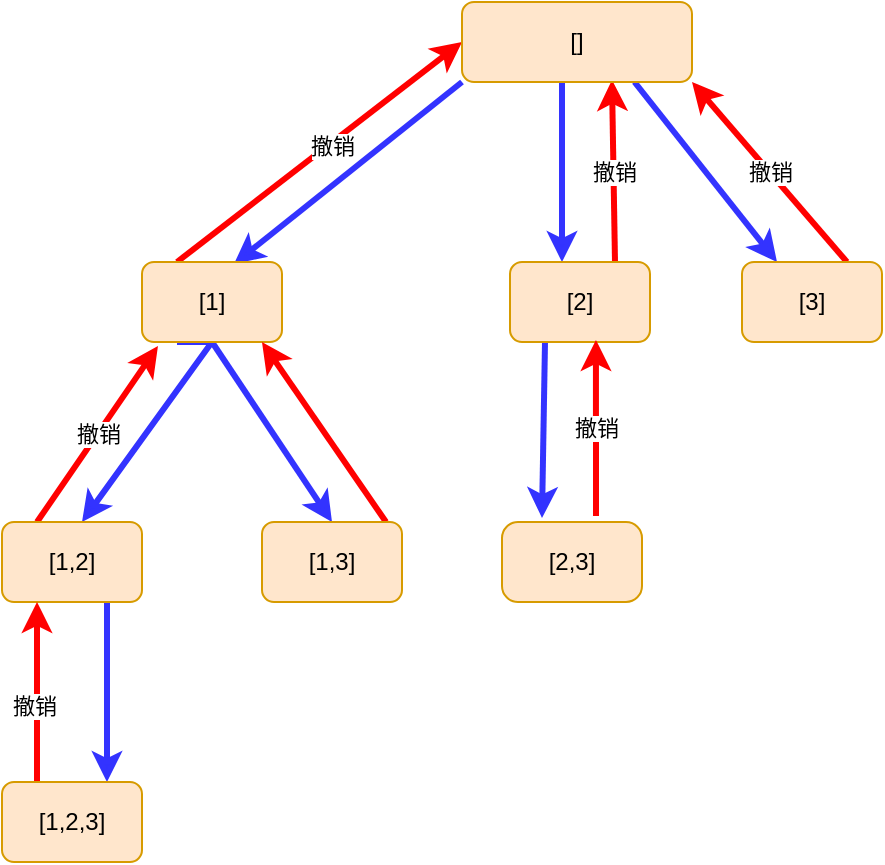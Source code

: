 <mxfile version="14.6.9" type="github">
  <diagram id="Xi1nn2PSi7JHGxvTq26Z" name="第 1 页">
    <mxGraphModel dx="946" dy="614" grid="1" gridSize="10" guides="1" tooltips="1" connect="1" arrows="1" fold="1" page="1" pageScale="1" pageWidth="827" pageHeight="1169" math="0" shadow="0">
      <root>
        <mxCell id="0" />
        <mxCell id="1" parent="0" />
        <mxCell id="uA_nEafnC_yzEDvQVYXw-4" style="orthogonalLoop=1;jettySize=auto;html=1;entryX=0.657;entryY=0.025;entryDx=0;entryDy=0;entryPerimeter=0;fillColor=#a20025;strokeColor=#3333FF;curved=1;strokeWidth=3;" edge="1" parent="1" target="uA_nEafnC_yzEDvQVYXw-11">
          <mxGeometry relative="1" as="geometry">
            <mxPoint x="210" y="186" as="targetPoint" />
            <mxPoint x="320" y="100" as="sourcePoint" />
          </mxGeometry>
        </mxCell>
        <mxCell id="uA_nEafnC_yzEDvQVYXw-5" style="edgeStyle=none;rounded=0;orthogonalLoop=1;jettySize=auto;html=1;exitX=1;exitY=0;exitDx=0;exitDy=0;exitPerimeter=0;strokeColor=#3333FF;strokeWidth=3;" edge="1" parent="1">
          <mxGeometry relative="1" as="geometry">
            <mxPoint x="370" y="190" as="targetPoint" />
            <mxPoint x="370" y="100" as="sourcePoint" />
            <Array as="points">
              <mxPoint x="370" y="190" />
            </Array>
          </mxGeometry>
        </mxCell>
        <mxCell id="uA_nEafnC_yzEDvQVYXw-6" style="edgeStyle=none;rounded=0;orthogonalLoop=1;jettySize=auto;html=1;exitX=0.75;exitY=1;exitDx=0;exitDy=0;strokeColor=#3333FF;strokeWidth=3;entryX=0.25;entryY=0;entryDx=0;entryDy=0;" edge="1" parent="1" source="uA_nEafnC_yzEDvQVYXw-37" target="uA_nEafnC_yzEDvQVYXw-13">
          <mxGeometry relative="1" as="geometry">
            <mxPoint x="478" y="180" as="targetPoint" />
            <mxPoint x="395" y="100" as="sourcePoint" />
          </mxGeometry>
        </mxCell>
        <mxCell id="uA_nEafnC_yzEDvQVYXw-14" style="edgeStyle=none;rounded=0;orthogonalLoop=1;jettySize=auto;html=1;exitX=0.25;exitY=1;exitDx=0;exitDy=0;fillColor=#008a00;strokeColor=#3333FF;strokeWidth=3;" edge="1" parent="1" source="uA_nEafnC_yzEDvQVYXw-11">
          <mxGeometry relative="1" as="geometry">
            <mxPoint x="130" y="320" as="targetPoint" />
            <Array as="points">
              <mxPoint x="195" y="230" />
            </Array>
          </mxGeometry>
        </mxCell>
        <mxCell id="uA_nEafnC_yzEDvQVYXw-17" style="edgeStyle=none;rounded=0;orthogonalLoop=1;jettySize=auto;html=1;exitX=0.5;exitY=1;exitDx=0;exitDy=0;entryX=0.5;entryY=0;entryDx=0;entryDy=0;strokeColor=#3333FF;strokeWidth=3;" edge="1" parent="1" source="uA_nEafnC_yzEDvQVYXw-11" target="uA_nEafnC_yzEDvQVYXw-18">
          <mxGeometry relative="1" as="geometry">
            <mxPoint x="280" y="320" as="targetPoint" />
          </mxGeometry>
        </mxCell>
        <mxCell id="uA_nEafnC_yzEDvQVYXw-31" style="edgeStyle=none;curved=1;orthogonalLoop=1;jettySize=auto;html=1;exitX=0.25;exitY=0;exitDx=0;exitDy=0;strokeColor=#FF0000;strokeWidth=3;" edge="1" parent="1" source="uA_nEafnC_yzEDvQVYXw-11">
          <mxGeometry relative="1" as="geometry">
            <mxPoint x="320" y="80" as="targetPoint" />
          </mxGeometry>
        </mxCell>
        <mxCell id="uA_nEafnC_yzEDvQVYXw-39" value="撤销" style="edgeLabel;html=1;align=center;verticalAlign=middle;resizable=0;points=[];" vertex="1" connectable="0" parent="uA_nEafnC_yzEDvQVYXw-31">
          <mxGeometry x="0.06" y="-2" relative="1" as="geometry">
            <mxPoint y="-1" as="offset" />
          </mxGeometry>
        </mxCell>
        <mxCell id="uA_nEafnC_yzEDvQVYXw-11" value="[1]" style="rounded=1;whiteSpace=wrap;html=1;fillColor=#ffe6cc;strokeColor=#d79b00;" vertex="1" parent="1">
          <mxGeometry x="160" y="190" width="70" height="40" as="geometry" />
        </mxCell>
        <mxCell id="uA_nEafnC_yzEDvQVYXw-19" style="edgeStyle=none;rounded=0;orthogonalLoop=1;jettySize=auto;html=1;exitX=0.25;exitY=1;exitDx=0;exitDy=0;strokeWidth=3;strokeColor=#3333FF;" edge="1" parent="1" source="uA_nEafnC_yzEDvQVYXw-12">
          <mxGeometry relative="1" as="geometry">
            <mxPoint x="360" y="318" as="targetPoint" />
          </mxGeometry>
        </mxCell>
        <mxCell id="uA_nEafnC_yzEDvQVYXw-33" value="撤销" style="edgeStyle=none;curved=1;orthogonalLoop=1;jettySize=auto;html=1;exitX=0.75;exitY=0;exitDx=0;exitDy=0;entryX=0.652;entryY=0.975;entryDx=0;entryDy=0;entryPerimeter=0;strokeColor=#FF0000;strokeWidth=3;" edge="1" parent="1" source="uA_nEafnC_yzEDvQVYXw-12" target="uA_nEafnC_yzEDvQVYXw-37">
          <mxGeometry relative="1" as="geometry">
            <mxPoint x="389" y="100" as="targetPoint" />
          </mxGeometry>
        </mxCell>
        <mxCell id="uA_nEafnC_yzEDvQVYXw-12" value="[2]" style="rounded=1;whiteSpace=wrap;html=1;fillColor=#ffe6cc;strokeColor=#d79b00;" vertex="1" parent="1">
          <mxGeometry x="344" y="190" width="70" height="40" as="geometry" />
        </mxCell>
        <mxCell id="uA_nEafnC_yzEDvQVYXw-36" value="撤销" style="edgeStyle=none;curved=1;orthogonalLoop=1;jettySize=auto;html=1;exitX=0.75;exitY=0;exitDx=0;exitDy=0;entryX=1;entryY=1;entryDx=0;entryDy=0;strokeColor=#FF0000;strokeWidth=3;" edge="1" parent="1" source="uA_nEafnC_yzEDvQVYXw-13" target="uA_nEafnC_yzEDvQVYXw-37">
          <mxGeometry relative="1" as="geometry">
            <mxPoint x="420" y="100" as="targetPoint" />
          </mxGeometry>
        </mxCell>
        <mxCell id="uA_nEafnC_yzEDvQVYXw-13" value="[3]" style="rounded=1;whiteSpace=wrap;html=1;fillColor=#ffe6cc;strokeColor=#d79b00;" vertex="1" parent="1">
          <mxGeometry x="460" y="190" width="70" height="40" as="geometry" />
        </mxCell>
        <mxCell id="uA_nEafnC_yzEDvQVYXw-21" style="edgeStyle=none;rounded=0;orthogonalLoop=1;jettySize=auto;html=1;exitX=0.75;exitY=1;exitDx=0;exitDy=0;strokeColor=#3333FF;strokeWidth=3;entryX=0.75;entryY=0;entryDx=0;entryDy=0;" edge="1" parent="1" source="uA_nEafnC_yzEDvQVYXw-15" target="uA_nEafnC_yzEDvQVYXw-22">
          <mxGeometry relative="1" as="geometry">
            <mxPoint x="125" y="450" as="targetPoint" />
          </mxGeometry>
        </mxCell>
        <mxCell id="uA_nEafnC_yzEDvQVYXw-29" value="撤销" style="edgeStyle=none;curved=1;orthogonalLoop=1;jettySize=auto;html=1;exitX=0.25;exitY=0;exitDx=0;exitDy=0;strokeColor=#FF0000;strokeWidth=3;entryX=0.114;entryY=1.05;entryDx=0;entryDy=0;entryPerimeter=0;" edge="1" parent="1" source="uA_nEafnC_yzEDvQVYXw-15" target="uA_nEafnC_yzEDvQVYXw-11">
          <mxGeometry relative="1" as="geometry">
            <mxPoint x="108" y="290" as="targetPoint" />
          </mxGeometry>
        </mxCell>
        <mxCell id="uA_nEafnC_yzEDvQVYXw-15" value="[1,2]" style="rounded=1;whiteSpace=wrap;html=1;fillColor=#ffe6cc;strokeColor=#d79b00;" vertex="1" parent="1">
          <mxGeometry x="90" y="320" width="70" height="40" as="geometry" />
        </mxCell>
        <mxCell id="uA_nEafnC_yzEDvQVYXw-30" style="edgeStyle=none;curved=1;orthogonalLoop=1;jettySize=auto;html=1;exitX=0.886;exitY=0;exitDx=0;exitDy=0;entryX=0.857;entryY=1;entryDx=0;entryDy=0;entryPerimeter=0;strokeColor=#FF0000;strokeWidth=3;exitPerimeter=0;" edge="1" parent="1" source="uA_nEafnC_yzEDvQVYXw-18" target="uA_nEafnC_yzEDvQVYXw-11">
          <mxGeometry relative="1" as="geometry" />
        </mxCell>
        <mxCell id="uA_nEafnC_yzEDvQVYXw-18" value="[1,3]" style="rounded=1;whiteSpace=wrap;html=1;fillColor=#ffe6cc;strokeColor=#d79b00;" vertex="1" parent="1">
          <mxGeometry x="220" y="320" width="70" height="40" as="geometry" />
        </mxCell>
        <mxCell id="uA_nEafnC_yzEDvQVYXw-32" value="撤销" style="edgeStyle=none;curved=1;orthogonalLoop=1;jettySize=auto;html=1;entryX=0.614;entryY=0.975;entryDx=0;entryDy=0;strokeColor=#FF0000;strokeWidth=3;entryPerimeter=0;" edge="1" parent="1" target="uA_nEafnC_yzEDvQVYXw-12">
          <mxGeometry relative="1" as="geometry">
            <mxPoint x="387" y="317" as="sourcePoint" />
          </mxGeometry>
        </mxCell>
        <mxCell id="uA_nEafnC_yzEDvQVYXw-20" value="[2,3]" style="rounded=1;whiteSpace=wrap;html=1;fillColor=#ffe6cc;strokeColor=#d79b00;arcSize=20;" vertex="1" parent="1">
          <mxGeometry x="340" y="320" width="70" height="40" as="geometry" />
        </mxCell>
        <mxCell id="uA_nEafnC_yzEDvQVYXw-28" style="edgeStyle=none;curved=1;orthogonalLoop=1;jettySize=auto;html=1;exitX=0.25;exitY=0;exitDx=0;exitDy=0;entryX=0.25;entryY=1;entryDx=0;entryDy=0;strokeWidth=3;strokeColor=#FF0000;" edge="1" parent="1" source="uA_nEafnC_yzEDvQVYXw-22" target="uA_nEafnC_yzEDvQVYXw-15">
          <mxGeometry relative="1" as="geometry" />
        </mxCell>
        <mxCell id="uA_nEafnC_yzEDvQVYXw-38" value="撤销" style="edgeLabel;html=1;align=center;verticalAlign=middle;resizable=0;points=[];" vertex="1" connectable="0" parent="uA_nEafnC_yzEDvQVYXw-28">
          <mxGeometry x="-0.156" y="3" relative="1" as="geometry">
            <mxPoint x="1" as="offset" />
          </mxGeometry>
        </mxCell>
        <mxCell id="uA_nEafnC_yzEDvQVYXw-22" value="[1,2,3]" style="rounded=1;whiteSpace=wrap;html=1;fillColor=#ffe6cc;strokeColor=#d79b00;" vertex="1" parent="1">
          <mxGeometry x="90" y="450" width="70" height="40" as="geometry" />
        </mxCell>
        <mxCell id="uA_nEafnC_yzEDvQVYXw-37" value="[]" style="rounded=1;whiteSpace=wrap;html=1;fillColor=#ffe6cc;strokeColor=#d79b00;" vertex="1" parent="1">
          <mxGeometry x="320" y="60" width="115" height="40" as="geometry" />
        </mxCell>
      </root>
    </mxGraphModel>
  </diagram>
</mxfile>
